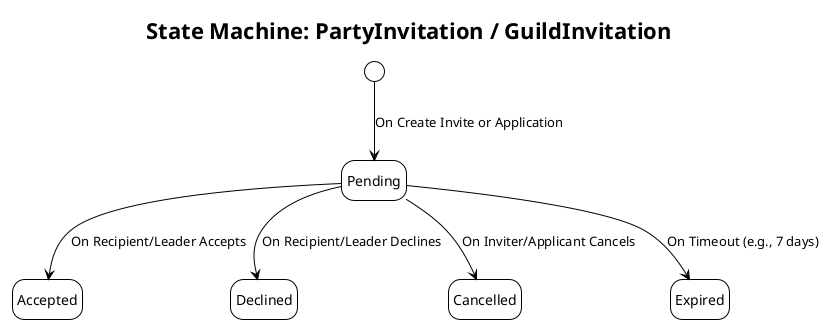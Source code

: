 ' File Path: /docs/srs/diagrams/state-machines/invitation-state-machine.puml
@startuml
!theme plain
title "State Machine: PartyInvitation / GuildInvitation"
hide empty description

[*] --> Pending : On Create Invite or Application

state Accepted
state Declined
state Cancelled
state Expired

Pending --> Accepted : On Recipient/Leader Accepts
Pending --> Declined : On Recipient/Leader Declines
Pending --> Cancelled : On Inviter/Applicant Cancels
Pending --> Expired : On Timeout (e.g., 7 days)

@enduml